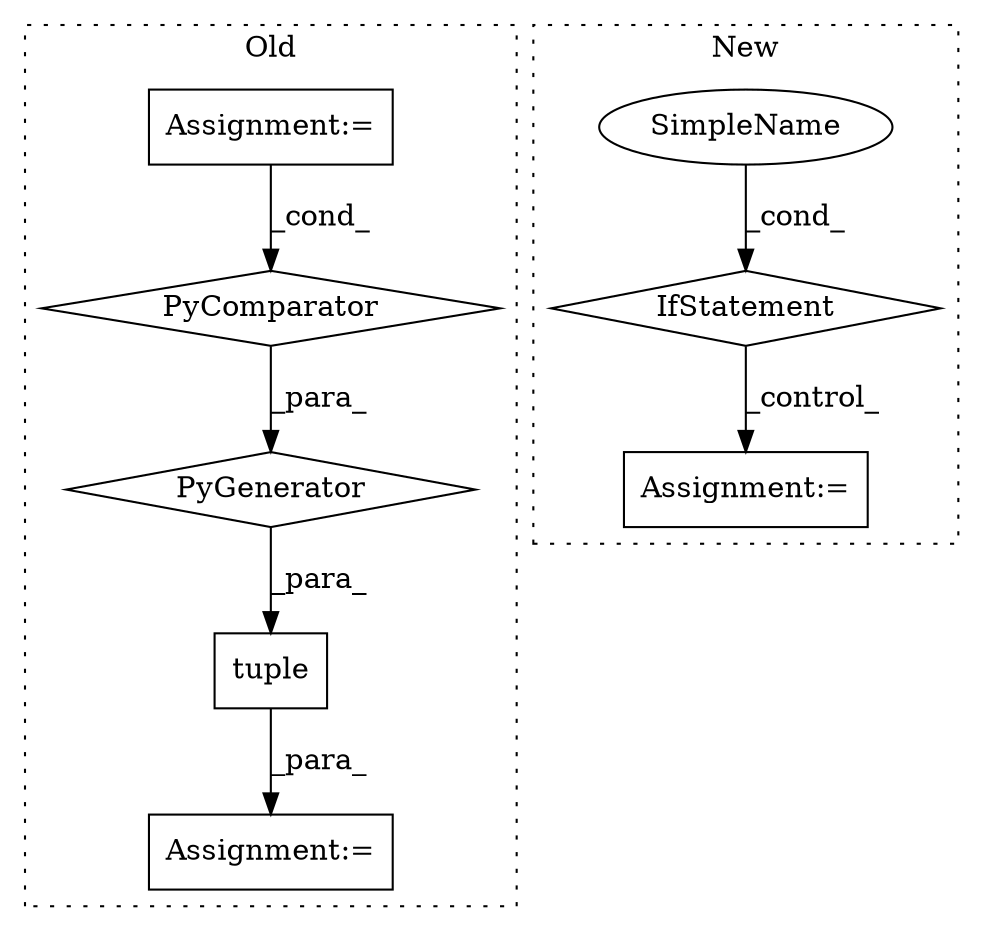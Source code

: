 digraph G {
subgraph cluster0 {
1 [label="tuple" a="32" s="8283,8426" l="17,-3" shape="box"];
3 [label="Assignment:=" a="7" s="8272" l="1" shape="box"];
4 [label="Assignment:=" a="7" s="8370" l="50" shape="box"];
5 [label="PyComparator" a="113" s="8370" l="50" shape="diamond"];
8 [label="PyGenerator" a="107" s="8300" l="126" shape="diamond"];
label = "Old";
style="dotted";
}
subgraph cluster1 {
2 [label="IfStatement" a="25" s="7227,7244" l="4,2" shape="diamond"];
6 [label="Assignment:=" a="7" s="7262" l="1" shape="box"];
7 [label="SimpleName" a="42" s="" l="" shape="ellipse"];
label = "New";
style="dotted";
}
1 -> 3 [label="_para_"];
2 -> 6 [label="_control_"];
4 -> 5 [label="_cond_"];
5 -> 8 [label="_para_"];
7 -> 2 [label="_cond_"];
8 -> 1 [label="_para_"];
}
